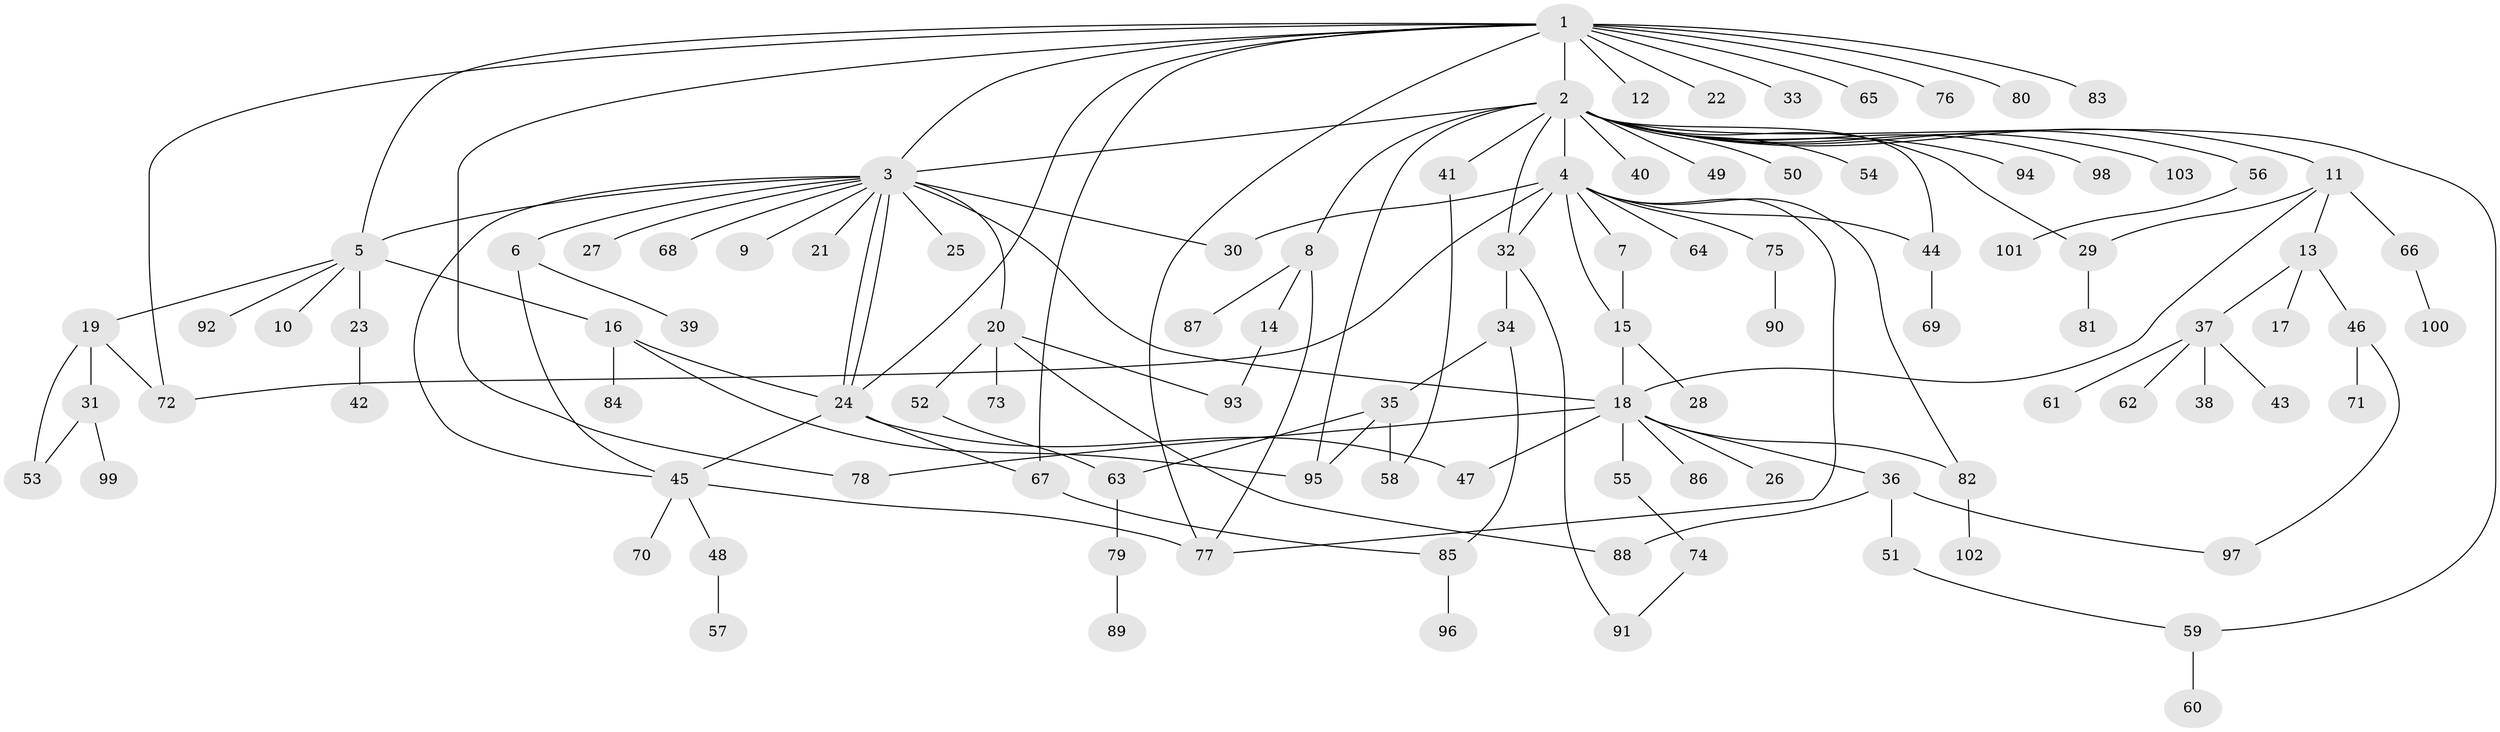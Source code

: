 // coarse degree distribution, {14: 0.01282051282051282, 17: 0.01282051282051282, 13: 0.02564102564102564, 7: 0.01282051282051282, 3: 0.11538461538461539, 2: 0.16666666666666666, 4: 0.08974358974358974, 1: 0.5128205128205128, 5: 0.02564102564102564, 11: 0.01282051282051282, 10: 0.01282051282051282}
// Generated by graph-tools (version 1.1) at 2025/51/02/27/25 19:51:58]
// undirected, 103 vertices, 136 edges
graph export_dot {
graph [start="1"]
  node [color=gray90,style=filled];
  1;
  2;
  3;
  4;
  5;
  6;
  7;
  8;
  9;
  10;
  11;
  12;
  13;
  14;
  15;
  16;
  17;
  18;
  19;
  20;
  21;
  22;
  23;
  24;
  25;
  26;
  27;
  28;
  29;
  30;
  31;
  32;
  33;
  34;
  35;
  36;
  37;
  38;
  39;
  40;
  41;
  42;
  43;
  44;
  45;
  46;
  47;
  48;
  49;
  50;
  51;
  52;
  53;
  54;
  55;
  56;
  57;
  58;
  59;
  60;
  61;
  62;
  63;
  64;
  65;
  66;
  67;
  68;
  69;
  70;
  71;
  72;
  73;
  74;
  75;
  76;
  77;
  78;
  79;
  80;
  81;
  82;
  83;
  84;
  85;
  86;
  87;
  88;
  89;
  90;
  91;
  92;
  93;
  94;
  95;
  96;
  97;
  98;
  99;
  100;
  101;
  102;
  103;
  1 -- 2;
  1 -- 3;
  1 -- 5;
  1 -- 12;
  1 -- 22;
  1 -- 24;
  1 -- 33;
  1 -- 65;
  1 -- 67;
  1 -- 72;
  1 -- 76;
  1 -- 77;
  1 -- 78;
  1 -- 80;
  1 -- 83;
  2 -- 3;
  2 -- 4;
  2 -- 8;
  2 -- 11;
  2 -- 29;
  2 -- 32;
  2 -- 40;
  2 -- 41;
  2 -- 44;
  2 -- 49;
  2 -- 50;
  2 -- 54;
  2 -- 56;
  2 -- 59;
  2 -- 94;
  2 -- 95;
  2 -- 98;
  2 -- 103;
  3 -- 5;
  3 -- 6;
  3 -- 9;
  3 -- 18;
  3 -- 20;
  3 -- 21;
  3 -- 24;
  3 -- 24;
  3 -- 25;
  3 -- 27;
  3 -- 30;
  3 -- 45;
  3 -- 68;
  4 -- 7;
  4 -- 15;
  4 -- 30;
  4 -- 32;
  4 -- 44;
  4 -- 64;
  4 -- 72;
  4 -- 75;
  4 -- 77;
  4 -- 82;
  5 -- 10;
  5 -- 16;
  5 -- 19;
  5 -- 23;
  5 -- 92;
  6 -- 39;
  6 -- 45;
  7 -- 15;
  8 -- 14;
  8 -- 77;
  8 -- 87;
  11 -- 13;
  11 -- 18;
  11 -- 29;
  11 -- 66;
  13 -- 17;
  13 -- 37;
  13 -- 46;
  14 -- 93;
  15 -- 18;
  15 -- 28;
  16 -- 24;
  16 -- 84;
  16 -- 95;
  18 -- 26;
  18 -- 36;
  18 -- 47;
  18 -- 55;
  18 -- 78;
  18 -- 82;
  18 -- 86;
  19 -- 31;
  19 -- 53;
  19 -- 72;
  20 -- 52;
  20 -- 73;
  20 -- 88;
  20 -- 93;
  23 -- 42;
  24 -- 45;
  24 -- 47;
  24 -- 67;
  29 -- 81;
  31 -- 53;
  31 -- 99;
  32 -- 34;
  32 -- 91;
  34 -- 35;
  34 -- 85;
  35 -- 58;
  35 -- 63;
  35 -- 95;
  36 -- 51;
  36 -- 88;
  36 -- 97;
  37 -- 38;
  37 -- 43;
  37 -- 61;
  37 -- 62;
  41 -- 58;
  44 -- 69;
  45 -- 48;
  45 -- 70;
  45 -- 77;
  46 -- 71;
  46 -- 97;
  48 -- 57;
  51 -- 59;
  52 -- 63;
  55 -- 74;
  56 -- 101;
  59 -- 60;
  63 -- 79;
  66 -- 100;
  67 -- 85;
  74 -- 91;
  75 -- 90;
  79 -- 89;
  82 -- 102;
  85 -- 96;
}
